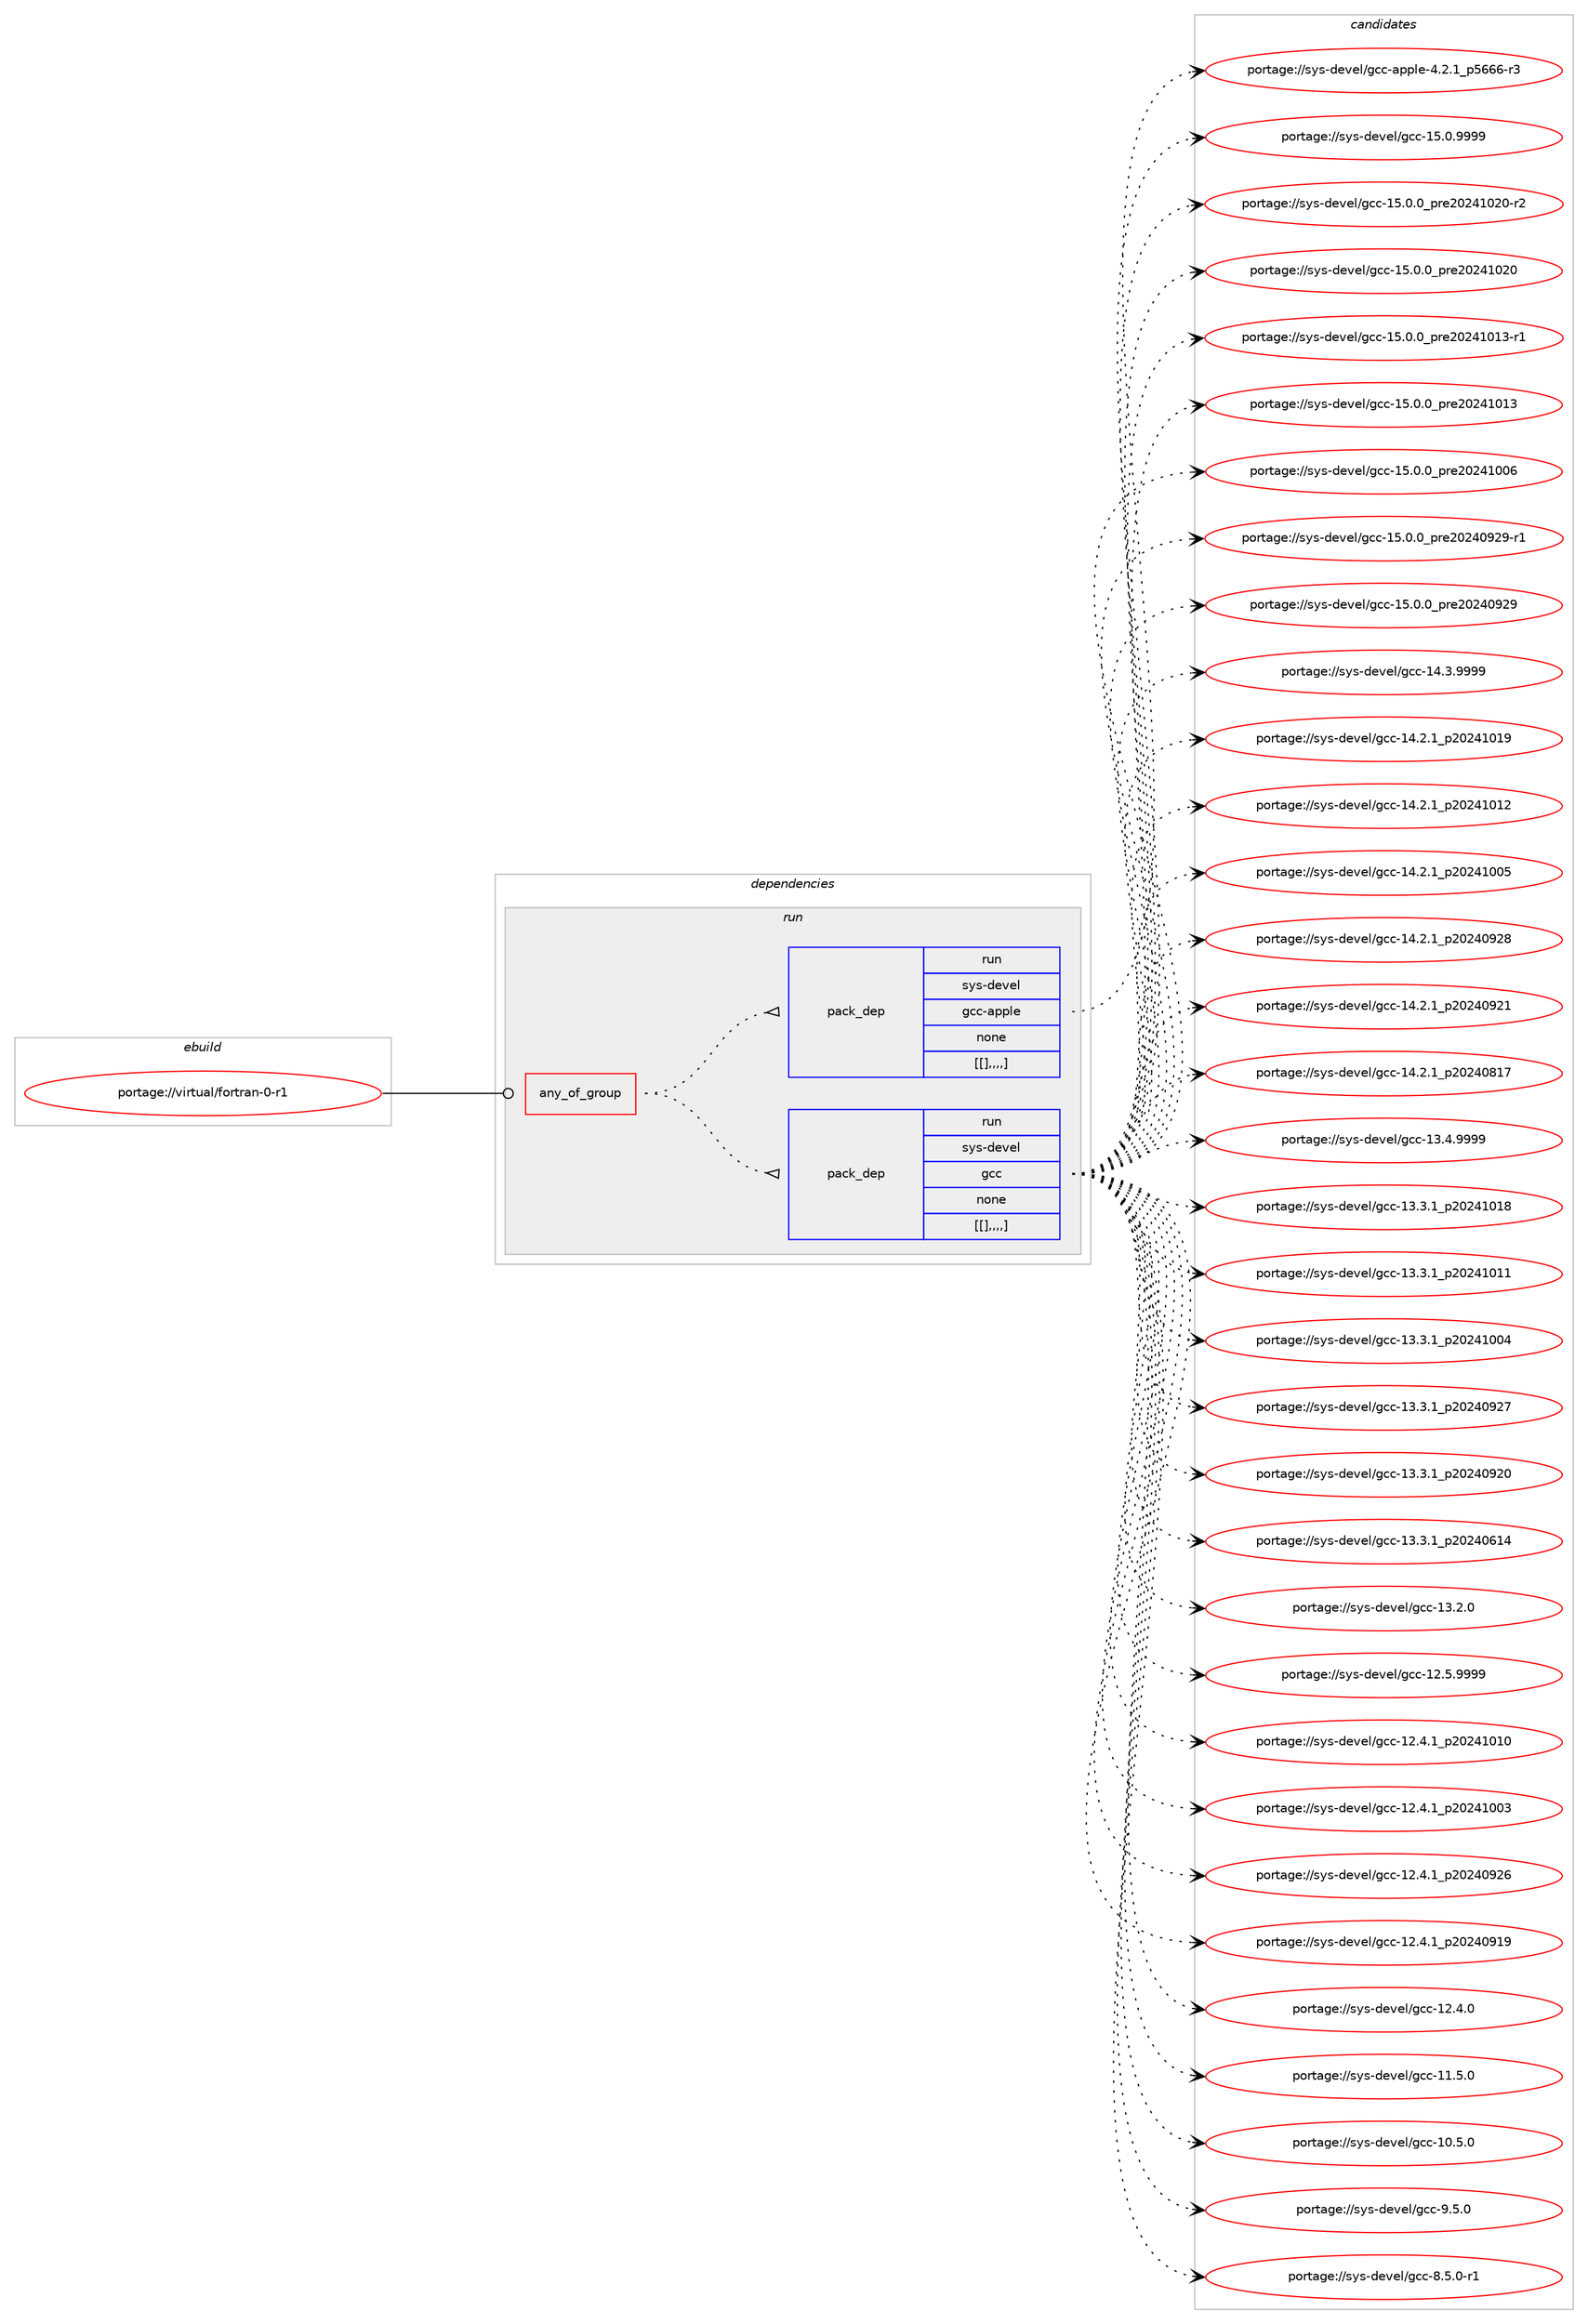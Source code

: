 digraph prolog {

# *************
# Graph options
# *************

newrank=true;
concentrate=true;
compound=true;
graph [rankdir=LR,fontname=Helvetica,fontsize=10,ranksep=1.5];#, ranksep=2.5, nodesep=0.2];
edge  [arrowhead=vee];
node  [fontname=Helvetica,fontsize=10];

# **********
# The ebuild
# **********

subgraph cluster_leftcol {
color=gray;
label=<<i>ebuild</i>>;
id [label="portage://virtual/fortran-0-r1", color=red, width=4, href="../virtual/fortran-0-r1.svg"];
}

# ****************
# The dependencies
# ****************

subgraph cluster_midcol {
color=gray;
label=<<i>dependencies</i>>;
subgraph cluster_compile {
fillcolor="#eeeeee";
style=filled;
label=<<i>compile</i>>;
}
subgraph cluster_compileandrun {
fillcolor="#eeeeee";
style=filled;
label=<<i>compile and run</i>>;
}
subgraph cluster_run {
fillcolor="#eeeeee";
style=filled;
label=<<i>run</i>>;
subgraph any29 {
dependency1536 [label=<<TABLE BORDER="0" CELLBORDER="1" CELLSPACING="0" CELLPADDING="4"><TR><TD CELLPADDING="10">any_of_group</TD></TR></TABLE>>, shape=none, color=red];subgraph pack1191 {
dependency1537 [label=<<TABLE BORDER="0" CELLBORDER="1" CELLSPACING="0" CELLPADDING="4" WIDTH="220"><TR><TD ROWSPAN="6" CELLPADDING="30">pack_dep</TD></TR><TR><TD WIDTH="110">run</TD></TR><TR><TD>sys-devel</TD></TR><TR><TD>gcc</TD></TR><TR><TD>none</TD></TR><TR><TD>[[],,,,]</TD></TR></TABLE>>, shape=none, color=blue];
}
dependency1536:e -> dependency1537:w [weight=20,style="dotted",arrowhead="oinv"];
subgraph pack1192 {
dependency1538 [label=<<TABLE BORDER="0" CELLBORDER="1" CELLSPACING="0" CELLPADDING="4" WIDTH="220"><TR><TD ROWSPAN="6" CELLPADDING="30">pack_dep</TD></TR><TR><TD WIDTH="110">run</TD></TR><TR><TD>sys-devel</TD></TR><TR><TD>gcc-apple</TD></TR><TR><TD>none</TD></TR><TR><TD>[[],,,,]</TD></TR></TABLE>>, shape=none, color=blue];
}
dependency1536:e -> dependency1538:w [weight=20,style="dotted",arrowhead="oinv"];
}
id:e -> dependency1536:w [weight=20,style="solid",arrowhead="odot"];
}
}

# **************
# The candidates
# **************

subgraph cluster_choices {
rank=same;
color=gray;
label=<<i>candidates</i>>;

subgraph choice1191 {
color=black;
nodesep=1;
choice1151211154510010111810110847103999945495346484657575757 [label="portage://sys-devel/gcc-15.0.9999", color=red, width=4,href="../sys-devel/gcc-15.0.9999.svg"];
choice11512111545100101118101108471039999454953464846489511211410150485052494850484511450 [label="portage://sys-devel/gcc-15.0.0_pre20241020-r2", color=red, width=4,href="../sys-devel/gcc-15.0.0_pre20241020-r2.svg"];
choice1151211154510010111810110847103999945495346484648951121141015048505249485048 [label="portage://sys-devel/gcc-15.0.0_pre20241020", color=red, width=4,href="../sys-devel/gcc-15.0.0_pre20241020.svg"];
choice11512111545100101118101108471039999454953464846489511211410150485052494849514511449 [label="portage://sys-devel/gcc-15.0.0_pre20241013-r1", color=red, width=4,href="../sys-devel/gcc-15.0.0_pre20241013-r1.svg"];
choice1151211154510010111810110847103999945495346484648951121141015048505249484951 [label="portage://sys-devel/gcc-15.0.0_pre20241013", color=red, width=4,href="../sys-devel/gcc-15.0.0_pre20241013.svg"];
choice1151211154510010111810110847103999945495346484648951121141015048505249484854 [label="portage://sys-devel/gcc-15.0.0_pre20241006", color=red, width=4,href="../sys-devel/gcc-15.0.0_pre20241006.svg"];
choice11512111545100101118101108471039999454953464846489511211410150485052485750574511449 [label="portage://sys-devel/gcc-15.0.0_pre20240929-r1", color=red, width=4,href="../sys-devel/gcc-15.0.0_pre20240929-r1.svg"];
choice1151211154510010111810110847103999945495346484648951121141015048505248575057 [label="portage://sys-devel/gcc-15.0.0_pre20240929", color=red, width=4,href="../sys-devel/gcc-15.0.0_pre20240929.svg"];
choice1151211154510010111810110847103999945495246514657575757 [label="portage://sys-devel/gcc-14.3.9999", color=red, width=4,href="../sys-devel/gcc-14.3.9999.svg"];
choice1151211154510010111810110847103999945495246504649951125048505249484957 [label="portage://sys-devel/gcc-14.2.1_p20241019", color=red, width=4,href="../sys-devel/gcc-14.2.1_p20241019.svg"];
choice1151211154510010111810110847103999945495246504649951125048505249484950 [label="portage://sys-devel/gcc-14.2.1_p20241012", color=red, width=4,href="../sys-devel/gcc-14.2.1_p20241012.svg"];
choice1151211154510010111810110847103999945495246504649951125048505249484853 [label="portage://sys-devel/gcc-14.2.1_p20241005", color=red, width=4,href="../sys-devel/gcc-14.2.1_p20241005.svg"];
choice1151211154510010111810110847103999945495246504649951125048505248575056 [label="portage://sys-devel/gcc-14.2.1_p20240928", color=red, width=4,href="../sys-devel/gcc-14.2.1_p20240928.svg"];
choice1151211154510010111810110847103999945495246504649951125048505248575049 [label="portage://sys-devel/gcc-14.2.1_p20240921", color=red, width=4,href="../sys-devel/gcc-14.2.1_p20240921.svg"];
choice1151211154510010111810110847103999945495246504649951125048505248564955 [label="portage://sys-devel/gcc-14.2.1_p20240817", color=red, width=4,href="../sys-devel/gcc-14.2.1_p20240817.svg"];
choice1151211154510010111810110847103999945495146524657575757 [label="portage://sys-devel/gcc-13.4.9999", color=red, width=4,href="../sys-devel/gcc-13.4.9999.svg"];
choice1151211154510010111810110847103999945495146514649951125048505249484956 [label="portage://sys-devel/gcc-13.3.1_p20241018", color=red, width=4,href="../sys-devel/gcc-13.3.1_p20241018.svg"];
choice1151211154510010111810110847103999945495146514649951125048505249484949 [label="portage://sys-devel/gcc-13.3.1_p20241011", color=red, width=4,href="../sys-devel/gcc-13.3.1_p20241011.svg"];
choice1151211154510010111810110847103999945495146514649951125048505249484852 [label="portage://sys-devel/gcc-13.3.1_p20241004", color=red, width=4,href="../sys-devel/gcc-13.3.1_p20241004.svg"];
choice1151211154510010111810110847103999945495146514649951125048505248575055 [label="portage://sys-devel/gcc-13.3.1_p20240927", color=red, width=4,href="../sys-devel/gcc-13.3.1_p20240927.svg"];
choice1151211154510010111810110847103999945495146514649951125048505248575048 [label="portage://sys-devel/gcc-13.3.1_p20240920", color=red, width=4,href="../sys-devel/gcc-13.3.1_p20240920.svg"];
choice1151211154510010111810110847103999945495146514649951125048505248544952 [label="portage://sys-devel/gcc-13.3.1_p20240614", color=red, width=4,href="../sys-devel/gcc-13.3.1_p20240614.svg"];
choice1151211154510010111810110847103999945495146504648 [label="portage://sys-devel/gcc-13.2.0", color=red, width=4,href="../sys-devel/gcc-13.2.0.svg"];
choice1151211154510010111810110847103999945495046534657575757 [label="portage://sys-devel/gcc-12.5.9999", color=red, width=4,href="../sys-devel/gcc-12.5.9999.svg"];
choice1151211154510010111810110847103999945495046524649951125048505249484948 [label="portage://sys-devel/gcc-12.4.1_p20241010", color=red, width=4,href="../sys-devel/gcc-12.4.1_p20241010.svg"];
choice1151211154510010111810110847103999945495046524649951125048505249484851 [label="portage://sys-devel/gcc-12.4.1_p20241003", color=red, width=4,href="../sys-devel/gcc-12.4.1_p20241003.svg"];
choice1151211154510010111810110847103999945495046524649951125048505248575054 [label="portage://sys-devel/gcc-12.4.1_p20240926", color=red, width=4,href="../sys-devel/gcc-12.4.1_p20240926.svg"];
choice1151211154510010111810110847103999945495046524649951125048505248574957 [label="portage://sys-devel/gcc-12.4.1_p20240919", color=red, width=4,href="../sys-devel/gcc-12.4.1_p20240919.svg"];
choice1151211154510010111810110847103999945495046524648 [label="portage://sys-devel/gcc-12.4.0", color=red, width=4,href="../sys-devel/gcc-12.4.0.svg"];
choice1151211154510010111810110847103999945494946534648 [label="portage://sys-devel/gcc-11.5.0", color=red, width=4,href="../sys-devel/gcc-11.5.0.svg"];
choice1151211154510010111810110847103999945494846534648 [label="portage://sys-devel/gcc-10.5.0", color=red, width=4,href="../sys-devel/gcc-10.5.0.svg"];
choice11512111545100101118101108471039999455746534648 [label="portage://sys-devel/gcc-9.5.0", color=red, width=4,href="../sys-devel/gcc-9.5.0.svg"];
choice115121115451001011181011084710399994556465346484511449 [label="portage://sys-devel/gcc-8.5.0-r1", color=red, width=4,href="../sys-devel/gcc-8.5.0-r1.svg"];
dependency1537:e -> choice1151211154510010111810110847103999945495346484657575757:w [style=dotted,weight="100"];
dependency1537:e -> choice11512111545100101118101108471039999454953464846489511211410150485052494850484511450:w [style=dotted,weight="100"];
dependency1537:e -> choice1151211154510010111810110847103999945495346484648951121141015048505249485048:w [style=dotted,weight="100"];
dependency1537:e -> choice11512111545100101118101108471039999454953464846489511211410150485052494849514511449:w [style=dotted,weight="100"];
dependency1537:e -> choice1151211154510010111810110847103999945495346484648951121141015048505249484951:w [style=dotted,weight="100"];
dependency1537:e -> choice1151211154510010111810110847103999945495346484648951121141015048505249484854:w [style=dotted,weight="100"];
dependency1537:e -> choice11512111545100101118101108471039999454953464846489511211410150485052485750574511449:w [style=dotted,weight="100"];
dependency1537:e -> choice1151211154510010111810110847103999945495346484648951121141015048505248575057:w [style=dotted,weight="100"];
dependency1537:e -> choice1151211154510010111810110847103999945495246514657575757:w [style=dotted,weight="100"];
dependency1537:e -> choice1151211154510010111810110847103999945495246504649951125048505249484957:w [style=dotted,weight="100"];
dependency1537:e -> choice1151211154510010111810110847103999945495246504649951125048505249484950:w [style=dotted,weight="100"];
dependency1537:e -> choice1151211154510010111810110847103999945495246504649951125048505249484853:w [style=dotted,weight="100"];
dependency1537:e -> choice1151211154510010111810110847103999945495246504649951125048505248575056:w [style=dotted,weight="100"];
dependency1537:e -> choice1151211154510010111810110847103999945495246504649951125048505248575049:w [style=dotted,weight="100"];
dependency1537:e -> choice1151211154510010111810110847103999945495246504649951125048505248564955:w [style=dotted,weight="100"];
dependency1537:e -> choice1151211154510010111810110847103999945495146524657575757:w [style=dotted,weight="100"];
dependency1537:e -> choice1151211154510010111810110847103999945495146514649951125048505249484956:w [style=dotted,weight="100"];
dependency1537:e -> choice1151211154510010111810110847103999945495146514649951125048505249484949:w [style=dotted,weight="100"];
dependency1537:e -> choice1151211154510010111810110847103999945495146514649951125048505249484852:w [style=dotted,weight="100"];
dependency1537:e -> choice1151211154510010111810110847103999945495146514649951125048505248575055:w [style=dotted,weight="100"];
dependency1537:e -> choice1151211154510010111810110847103999945495146514649951125048505248575048:w [style=dotted,weight="100"];
dependency1537:e -> choice1151211154510010111810110847103999945495146514649951125048505248544952:w [style=dotted,weight="100"];
dependency1537:e -> choice1151211154510010111810110847103999945495146504648:w [style=dotted,weight="100"];
dependency1537:e -> choice1151211154510010111810110847103999945495046534657575757:w [style=dotted,weight="100"];
dependency1537:e -> choice1151211154510010111810110847103999945495046524649951125048505249484948:w [style=dotted,weight="100"];
dependency1537:e -> choice1151211154510010111810110847103999945495046524649951125048505249484851:w [style=dotted,weight="100"];
dependency1537:e -> choice1151211154510010111810110847103999945495046524649951125048505248575054:w [style=dotted,weight="100"];
dependency1537:e -> choice1151211154510010111810110847103999945495046524649951125048505248574957:w [style=dotted,weight="100"];
dependency1537:e -> choice1151211154510010111810110847103999945495046524648:w [style=dotted,weight="100"];
dependency1537:e -> choice1151211154510010111810110847103999945494946534648:w [style=dotted,weight="100"];
dependency1537:e -> choice1151211154510010111810110847103999945494846534648:w [style=dotted,weight="100"];
dependency1537:e -> choice11512111545100101118101108471039999455746534648:w [style=dotted,weight="100"];
dependency1537:e -> choice115121115451001011181011084710399994556465346484511449:w [style=dotted,weight="100"];
}
subgraph choice1192 {
color=black;
nodesep=1;
choice11512111545100101118101108471039999459711211210810145524650464995112535454544511451 [label="portage://sys-devel/gcc-apple-4.2.1_p5666-r3", color=red, width=4,href="../sys-devel/gcc-apple-4.2.1_p5666-r3.svg"];
dependency1538:e -> choice11512111545100101118101108471039999459711211210810145524650464995112535454544511451:w [style=dotted,weight="100"];
}
}

}
